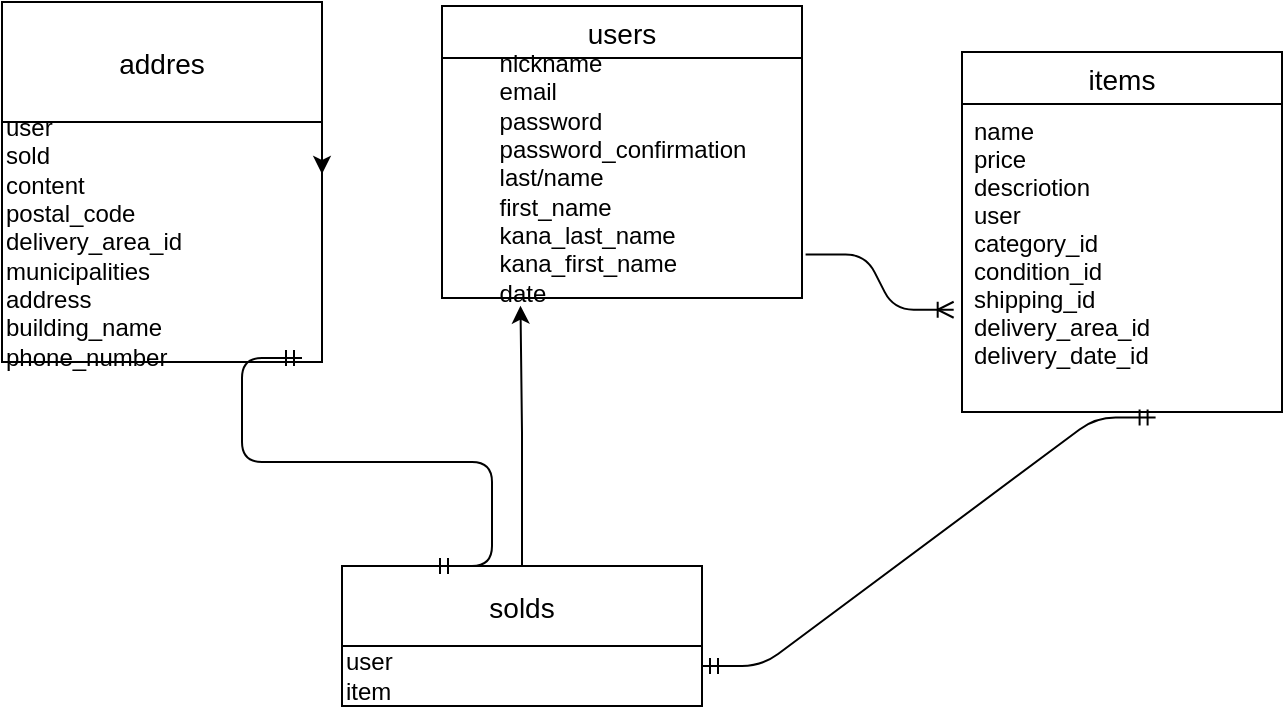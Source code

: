 <mxfile>
    <diagram id="9ZiCEkHV1Ku0HYrWn5Am" name="ページ1">
        <mxGraphModel dx="768" dy="864" grid="1" gridSize="10" guides="1" tooltips="1" connect="1" arrows="1" fold="1" page="1" pageScale="1" pageWidth="827" pageHeight="1169" math="0" shadow="0">
            <root>
                <mxCell id="0"/>
                <mxCell id="1" parent="0"/>
                <mxCell id="66" value="items" style="swimlane;fontStyle=0;childLayout=stackLayout;horizontal=1;startSize=26;horizontalStack=0;resizeParent=1;resizeParentMax=0;resizeLast=0;collapsible=1;marginBottom=0;align=center;fontSize=14;" vertex="1" parent="1">
                    <mxGeometry x="540" y="483" width="160" height="180" as="geometry"/>
                </mxCell>
                <mxCell id="67" value="name&#10;price&#10;descriotion&#10;user&#10;category_id&#10;condition_id&#10;shipping_id&#10;delivery_area_id&#10;delivery_date_id" style="text;strokeColor=none;fillColor=none;spacingLeft=4;spacingRight=4;overflow=hidden;rotatable=0;points=[[0,0.5],[1,0.5]];portConstraint=eastwest;fontSize=12;" vertex="1" parent="66">
                    <mxGeometry y="26" width="160" height="154" as="geometry"/>
                </mxCell>
                <mxCell id="74" value="addres" style="swimlane;fontStyle=0;childLayout=stackLayout;horizontal=1;startSize=60;horizontalStack=0;resizeParent=1;resizeParentMax=0;resizeLast=0;collapsible=1;marginBottom=0;align=center;fontSize=14;" vertex="1" parent="1">
                    <mxGeometry x="60" y="458" width="160" height="180" as="geometry"/>
                </mxCell>
                <mxCell id="122" style="edgeStyle=orthogonalEdgeStyle;rounded=0;orthogonalLoop=1;jettySize=auto;html=1;" edge="1" parent="74">
                    <mxGeometry relative="1" as="geometry">
                        <mxPoint x="160" y="66" as="sourcePoint"/>
                        <mxPoint x="160" y="86" as="targetPoint"/>
                    </mxGeometry>
                </mxCell>
                <mxCell id="124" value="user&lt;br&gt;sold&lt;br&gt;content&lt;br&gt;postal_code&lt;br&gt;delivery_area_id&lt;br&gt;municipalities&lt;br&gt;address&lt;br&gt;building_name&lt;br&gt;phone_number" style="text;html=1;align=left;verticalAlign=middle;resizable=0;points=[];autosize=1;" vertex="1" parent="74">
                    <mxGeometry y="60" width="160" height="120" as="geometry"/>
                </mxCell>
                <mxCell id="126" style="edgeStyle=orthogonalEdgeStyle;rounded=0;orthogonalLoop=1;jettySize=auto;html=1;entryX=0.218;entryY=1.032;entryDx=0;entryDy=0;entryPerimeter=0;" edge="1" parent="1" source="78" target="109">
                    <mxGeometry relative="1" as="geometry"/>
                </mxCell>
                <mxCell id="78" value="solds" style="swimlane;fontStyle=0;childLayout=stackLayout;horizontal=1;startSize=40;horizontalStack=0;resizeParent=1;resizeParentMax=0;resizeLast=0;collapsible=1;marginBottom=0;align=center;fontSize=14;" vertex="1" parent="1">
                    <mxGeometry x="230" y="740" width="180" height="70" as="geometry"/>
                </mxCell>
                <mxCell id="114" value="user&lt;br&gt;item" style="text;html=1;align=left;verticalAlign=middle;resizable=0;points=[];autosize=1;" vertex="1" parent="78">
                    <mxGeometry y="40" width="180" height="30" as="geometry"/>
                </mxCell>
                <mxCell id="94" value="users" style="swimlane;fontStyle=0;childLayout=stackLayout;horizontal=1;startSize=26;horizontalStack=0;resizeParent=1;resizeParentMax=0;resizeLast=0;collapsible=1;marginBottom=0;align=center;fontSize=14;" vertex="1" parent="1">
                    <mxGeometry x="280" y="460" width="180" height="146" as="geometry"/>
                </mxCell>
                <mxCell id="109" value="&lt;div style=&quot;text-align: left&quot;&gt;&lt;span&gt;nickname&lt;/span&gt;&lt;/div&gt;&lt;div style=&quot;text-align: left&quot;&gt;&lt;span&gt;email&lt;/span&gt;&lt;/div&gt;&lt;div style=&quot;text-align: left&quot;&gt;&lt;span&gt;password&lt;/span&gt;&lt;/div&gt;&lt;div style=&quot;text-align: left&quot;&gt;&lt;span&gt;password_confirmation&lt;/span&gt;&lt;/div&gt;&lt;div style=&quot;text-align: left&quot;&gt;&lt;span&gt;last/name&lt;/span&gt;&lt;/div&gt;&lt;div style=&quot;text-align: left&quot;&gt;&lt;span&gt;first_name&lt;/span&gt;&lt;/div&gt;&lt;div style=&quot;text-align: left&quot;&gt;&lt;span&gt;kana_last_name&lt;/span&gt;&lt;/div&gt;&lt;div style=&quot;text-align: left&quot;&gt;&lt;span&gt;kana_first_name&lt;/span&gt;&lt;/div&gt;&lt;div style=&quot;text-align: left&quot;&gt;date&lt;/div&gt;" style="text;html=1;align=center;verticalAlign=middle;resizable=0;points=[];autosize=1;" vertex="1" parent="94">
                    <mxGeometry y="26" width="180" height="120" as="geometry"/>
                </mxCell>
                <mxCell id="104" value="" style="edgeStyle=entityRelationEdgeStyle;fontSize=12;html=1;endArrow=ERoneToMany;exitX=1.01;exitY=0.819;exitDx=0;exitDy=0;exitPerimeter=0;entryX=-0.026;entryY=0.668;entryDx=0;entryDy=0;entryPerimeter=0;" edge="1" parent="1" source="109" target="67">
                    <mxGeometry width="100" height="100" relative="1" as="geometry">
                        <mxPoint x="460" y="706" as="sourcePoint"/>
                        <mxPoint x="530" y="606" as="targetPoint"/>
                    </mxGeometry>
                </mxCell>
                <mxCell id="113" value="" style="edgeStyle=entityRelationEdgeStyle;fontSize=12;html=1;endArrow=ERmandOne;startArrow=ERmandOne;entryX=0.605;entryY=1.018;entryDx=0;entryDy=0;entryPerimeter=0;" edge="1" parent="1" target="67">
                    <mxGeometry width="100" height="100" relative="1" as="geometry">
                        <mxPoint x="410" y="790" as="sourcePoint"/>
                        <mxPoint x="640" y="840" as="targetPoint"/>
                    </mxGeometry>
                </mxCell>
                <mxCell id="120" value="" style="edgeStyle=entityRelationEdgeStyle;fontSize=12;html=1;endArrow=ERmandOne;startArrow=ERmandOne;exitX=0.25;exitY=0;exitDx=0;exitDy=0;" edge="1" parent="1" source="78">
                    <mxGeometry width="100" height="100" relative="1" as="geometry">
                        <mxPoint x="100" y="736" as="sourcePoint"/>
                        <mxPoint x="210" y="636" as="targetPoint"/>
                    </mxGeometry>
                </mxCell>
            </root>
        </mxGraphModel>
    </diagram>
</mxfile>